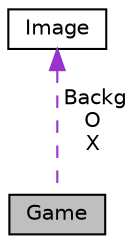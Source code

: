 digraph "Game"
{
 // LATEX_PDF_SIZE
  edge [fontname="Helvetica",fontsize="10",labelfontname="Helvetica",labelfontsize="10"];
  node [fontname="Helvetica",fontsize="10",shape=record];
  Node1 [label="Game",height=0.2,width=0.4,color="black", fillcolor="grey75", style="filled", fontcolor="black",tooltip="Game structure for miniGame."];
  Node2 -> Node1 [dir="back",color="darkorchid3",fontsize="10",style="dashed",label=" Backg\nO\nX" ,fontname="Helvetica"];
  Node2 [label="Image",height=0.2,width=0.4,color="black", fillcolor="white", style="filled",URL="$structImage.html",tooltip="Image Structure."];
}
